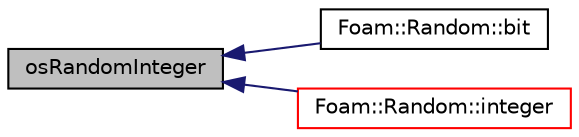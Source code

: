 digraph "osRandomInteger"
{
  bgcolor="transparent";
  edge [fontname="Helvetica",fontsize="10",labelfontname="Helvetica",labelfontsize="10"];
  node [fontname="Helvetica",fontsize="10",shape=record];
  rankdir="LR";
  Node1 [label="osRandomInteger",height=0.2,width=0.4,color="black", fillcolor="grey75", style="filled", fontcolor="black"];
  Node1 -> Node2 [dir="back",color="midnightblue",fontsize="10",style="solid",fontname="Helvetica"];
  Node2 [label="Foam::Random::bit",height=0.2,width=0.4,color="black",URL="$a02119.html#a2227821867b863521626917254eadc96"];
  Node1 -> Node3 [dir="back",color="midnightblue",fontsize="10",style="solid",fontname="Helvetica"];
  Node3 [label="Foam::Random::integer",height=0.2,width=0.4,color="red",URL="$a02119.html#a33c8d188b40e9cc6df143e9b90413af9",tooltip="Label [lower..upper]. "];
}
